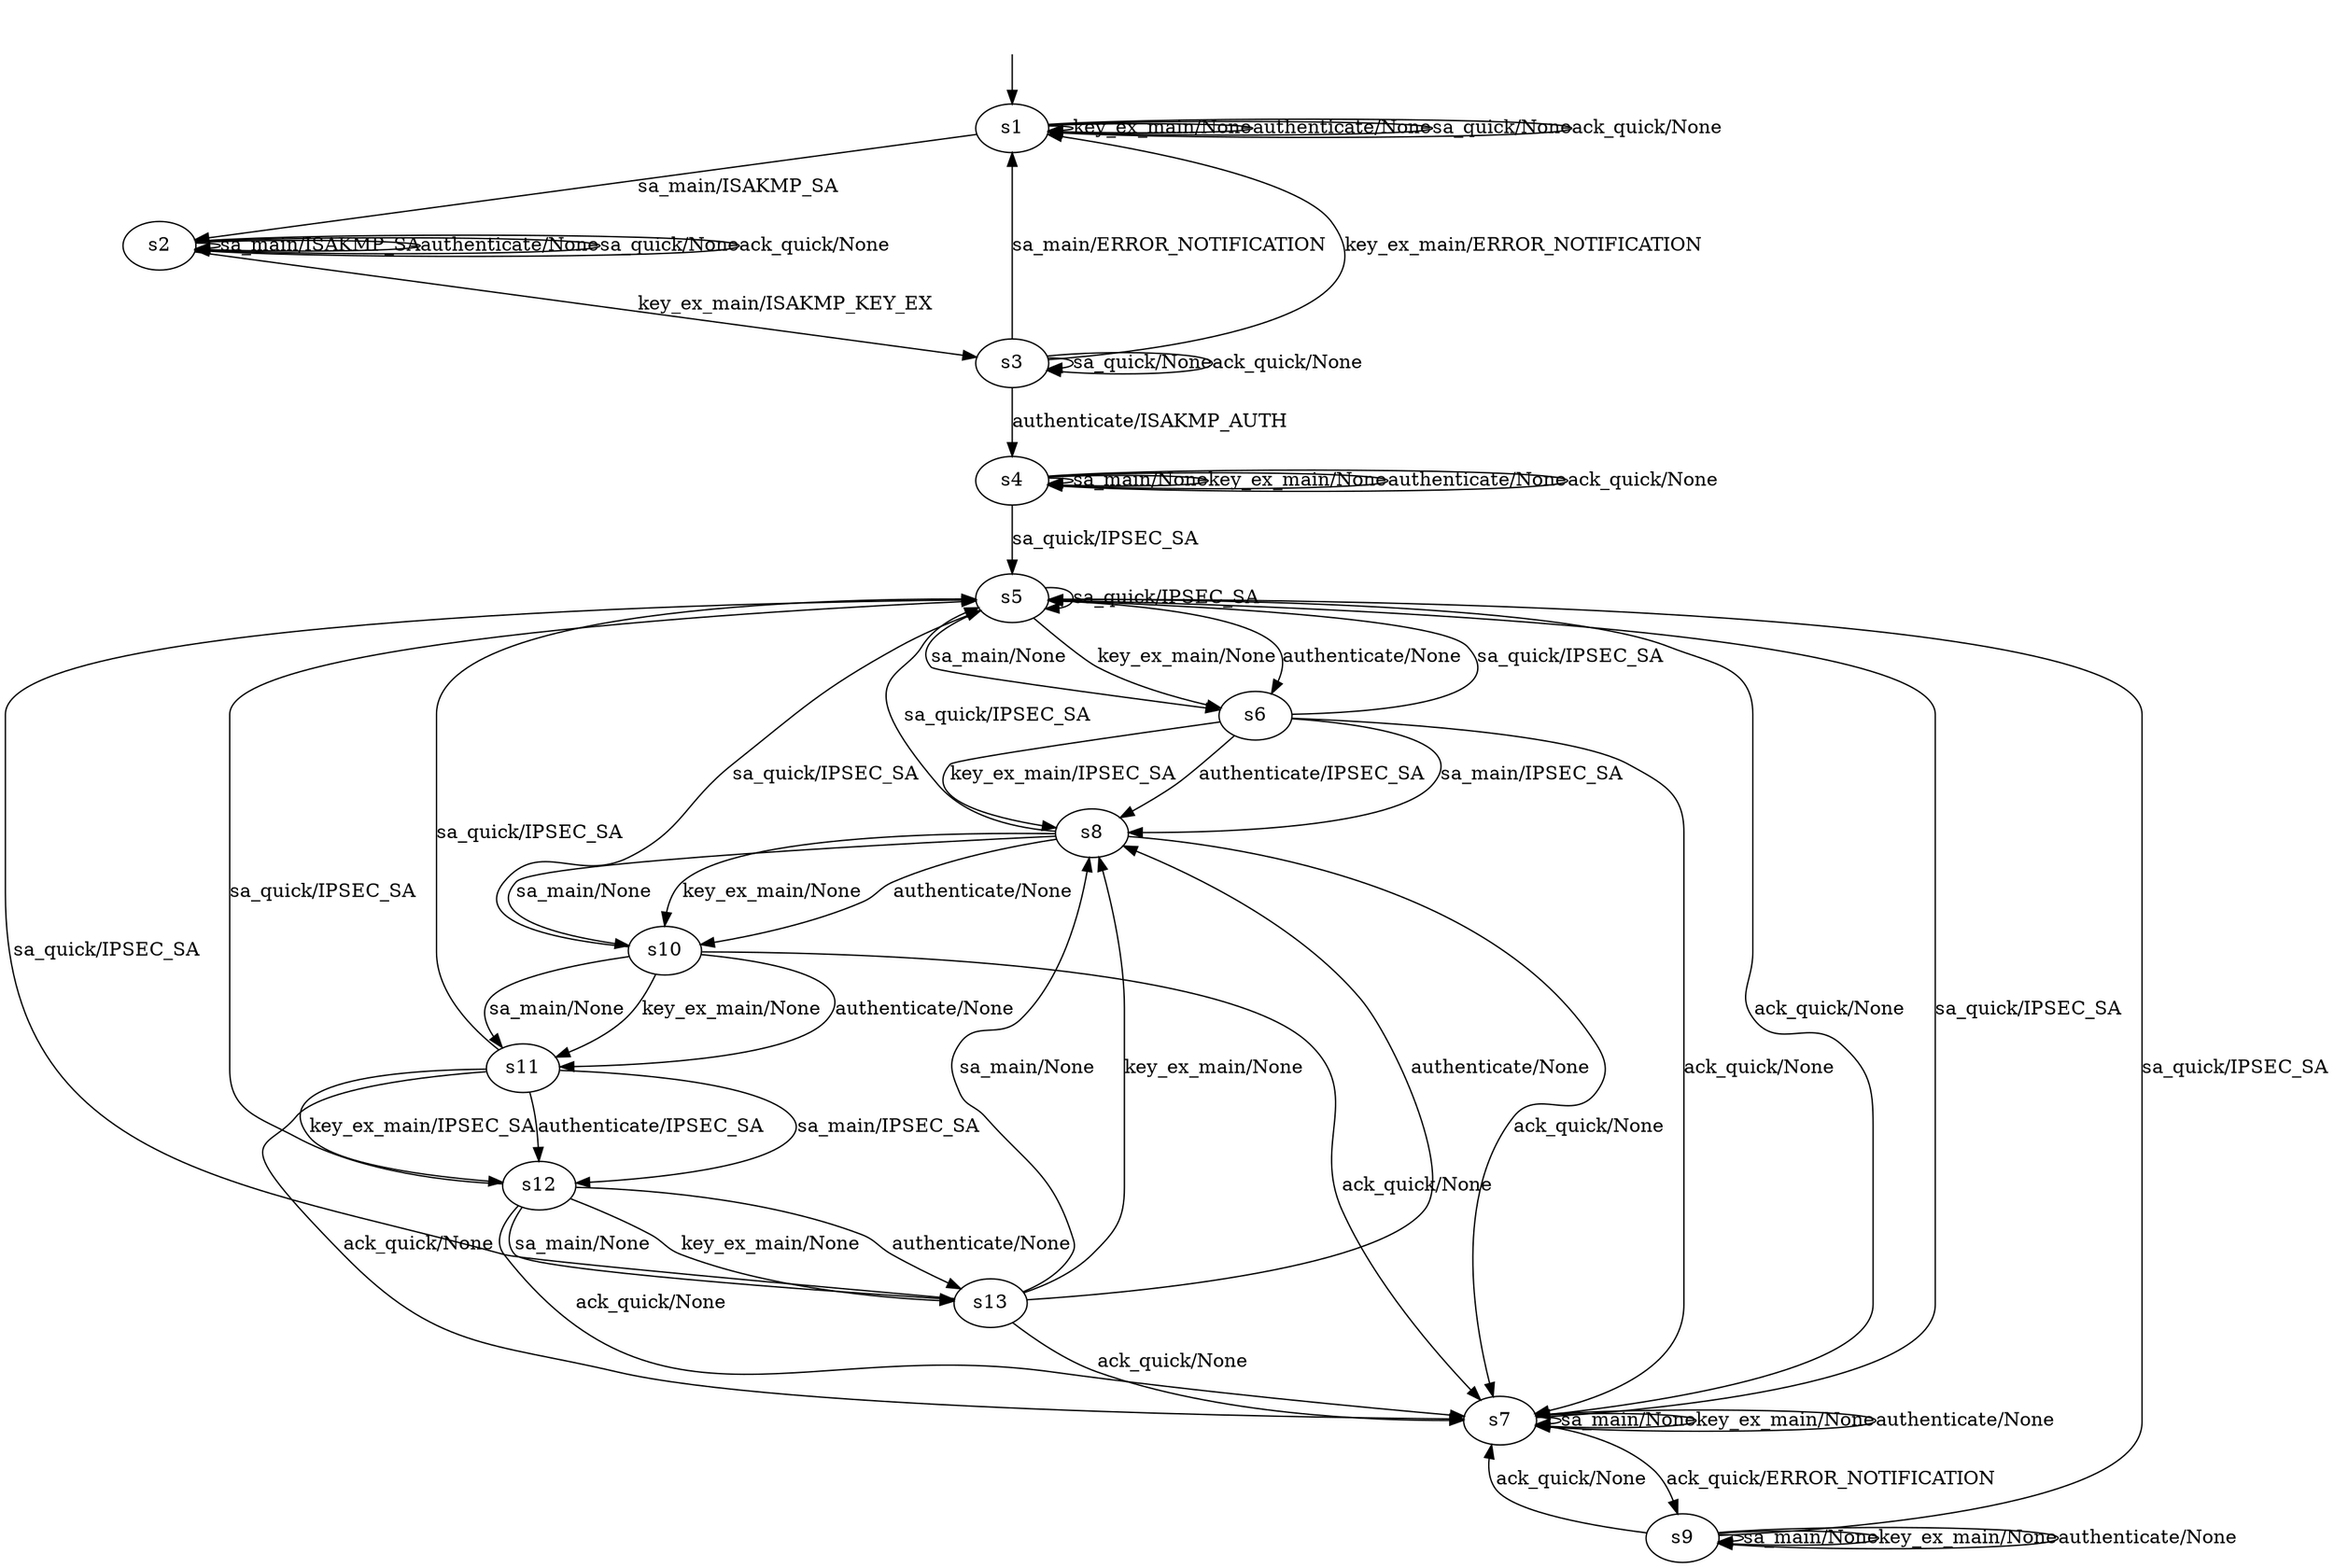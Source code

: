 digraph LearnedModel {
s1 [label=s1];
s2 [label=s2];
s3 [label=s3];
s4 [label=s4];
s5 [label=s5];
s6 [label=s6];
s7 [label=s7];
s8 [label=s8];
s9 [label=s9];
s10 [label=s10];
s11 [label=s11];
s12 [label=s12];
s13 [label=s13];
s1 -> s2  [label="sa_main/ISAKMP_SA"];
s1 -> s1  [label="key_ex_main/None"];
s1 -> s1  [label="authenticate/None"];
s1 -> s1  [label="sa_quick/None"];
s1 -> s1  [label="ack_quick/None"];
s2 -> s2  [label="sa_main/ISAKMP_SA"];
s2 -> s3  [label="key_ex_main/ISAKMP_KEY_EX"];
s2 -> s2  [label="authenticate/None"];
s2 -> s2  [label="sa_quick/None"];
s2 -> s2  [label="ack_quick/None"];
s3 -> s1  [label="sa_main/ERROR_NOTIFICATION"];
s3 -> s1  [label="key_ex_main/ERROR_NOTIFICATION"];
s3 -> s4  [label="authenticate/ISAKMP_AUTH"];
s3 -> s3  [label="sa_quick/None"];
s3 -> s3  [label="ack_quick/None"];
s4 -> s4  [label="sa_main/None"];
s4 -> s4  [label="key_ex_main/None"];
s4 -> s4  [label="authenticate/None"];
s4 -> s5  [label="sa_quick/IPSEC_SA"];
s4 -> s4  [label="ack_quick/None"];
s5 -> s6  [label="sa_main/None"];
s5 -> s6  [label="key_ex_main/None"];
s5 -> s6  [label="authenticate/None"];
s5 -> s5  [label="sa_quick/IPSEC_SA"];
s5 -> s7  [label="ack_quick/None"];
s6 -> s8  [label="sa_main/IPSEC_SA"];
s6 -> s8  [label="key_ex_main/IPSEC_SA"];
s6 -> s8  [label="authenticate/IPSEC_SA"];
s6 -> s5  [label="sa_quick/IPSEC_SA"];
s6 -> s7  [label="ack_quick/None"];
s7 -> s7  [label="sa_main/None"];
s7 -> s7  [label="key_ex_main/None"];
s7 -> s7  [label="authenticate/None"];
s7 -> s5  [label="sa_quick/IPSEC_SA"];
s7 -> s9  [label="ack_quick/ERROR_NOTIFICATION"];
s8 -> s10  [label="sa_main/None"];
s8 -> s10  [label="key_ex_main/None"];
s8 -> s10  [label="authenticate/None"];
s8 -> s5  [label="sa_quick/IPSEC_SA"];
s8 -> s7  [label="ack_quick/None"];
s9 -> s9  [label="sa_main/None"];
s9 -> s9  [label="key_ex_main/None"];
s9 -> s9  [label="authenticate/None"];
s9 -> s5  [label="sa_quick/IPSEC_SA"];
s9 -> s7  [label="ack_quick/None"];
s10 -> s11  [label="sa_main/None"];
s10 -> s11  [label="key_ex_main/None"];
s10 -> s11  [label="authenticate/None"];
s10 -> s5  [label="sa_quick/IPSEC_SA"];
s10 -> s7  [label="ack_quick/None"];
s11 -> s12  [label="sa_main/IPSEC_SA"];
s11 -> s12  [label="key_ex_main/IPSEC_SA"];
s11 -> s12  [label="authenticate/IPSEC_SA"];
s11 -> s5  [label="sa_quick/IPSEC_SA"];
s11 -> s7  [label="ack_quick/None"];
s12 -> s13  [label="sa_main/None"];
s12 -> s13  [label="key_ex_main/None"];
s12 -> s13  [label="authenticate/None"];
s12 -> s5  [label="sa_quick/IPSEC_SA"];
s12 -> s7  [label="ack_quick/None"];
s13 -> s8  [label="sa_main/None"];
s13 -> s8  [label="key_ex_main/None"];
s13 -> s8  [label="authenticate/None"];
s13 -> s5  [label="sa_quick/IPSEC_SA"];
s13 -> s7  [label="ack_quick/None"];
__start0 [label="", shape=none];
__start0 -> s1  [label=""];
}

